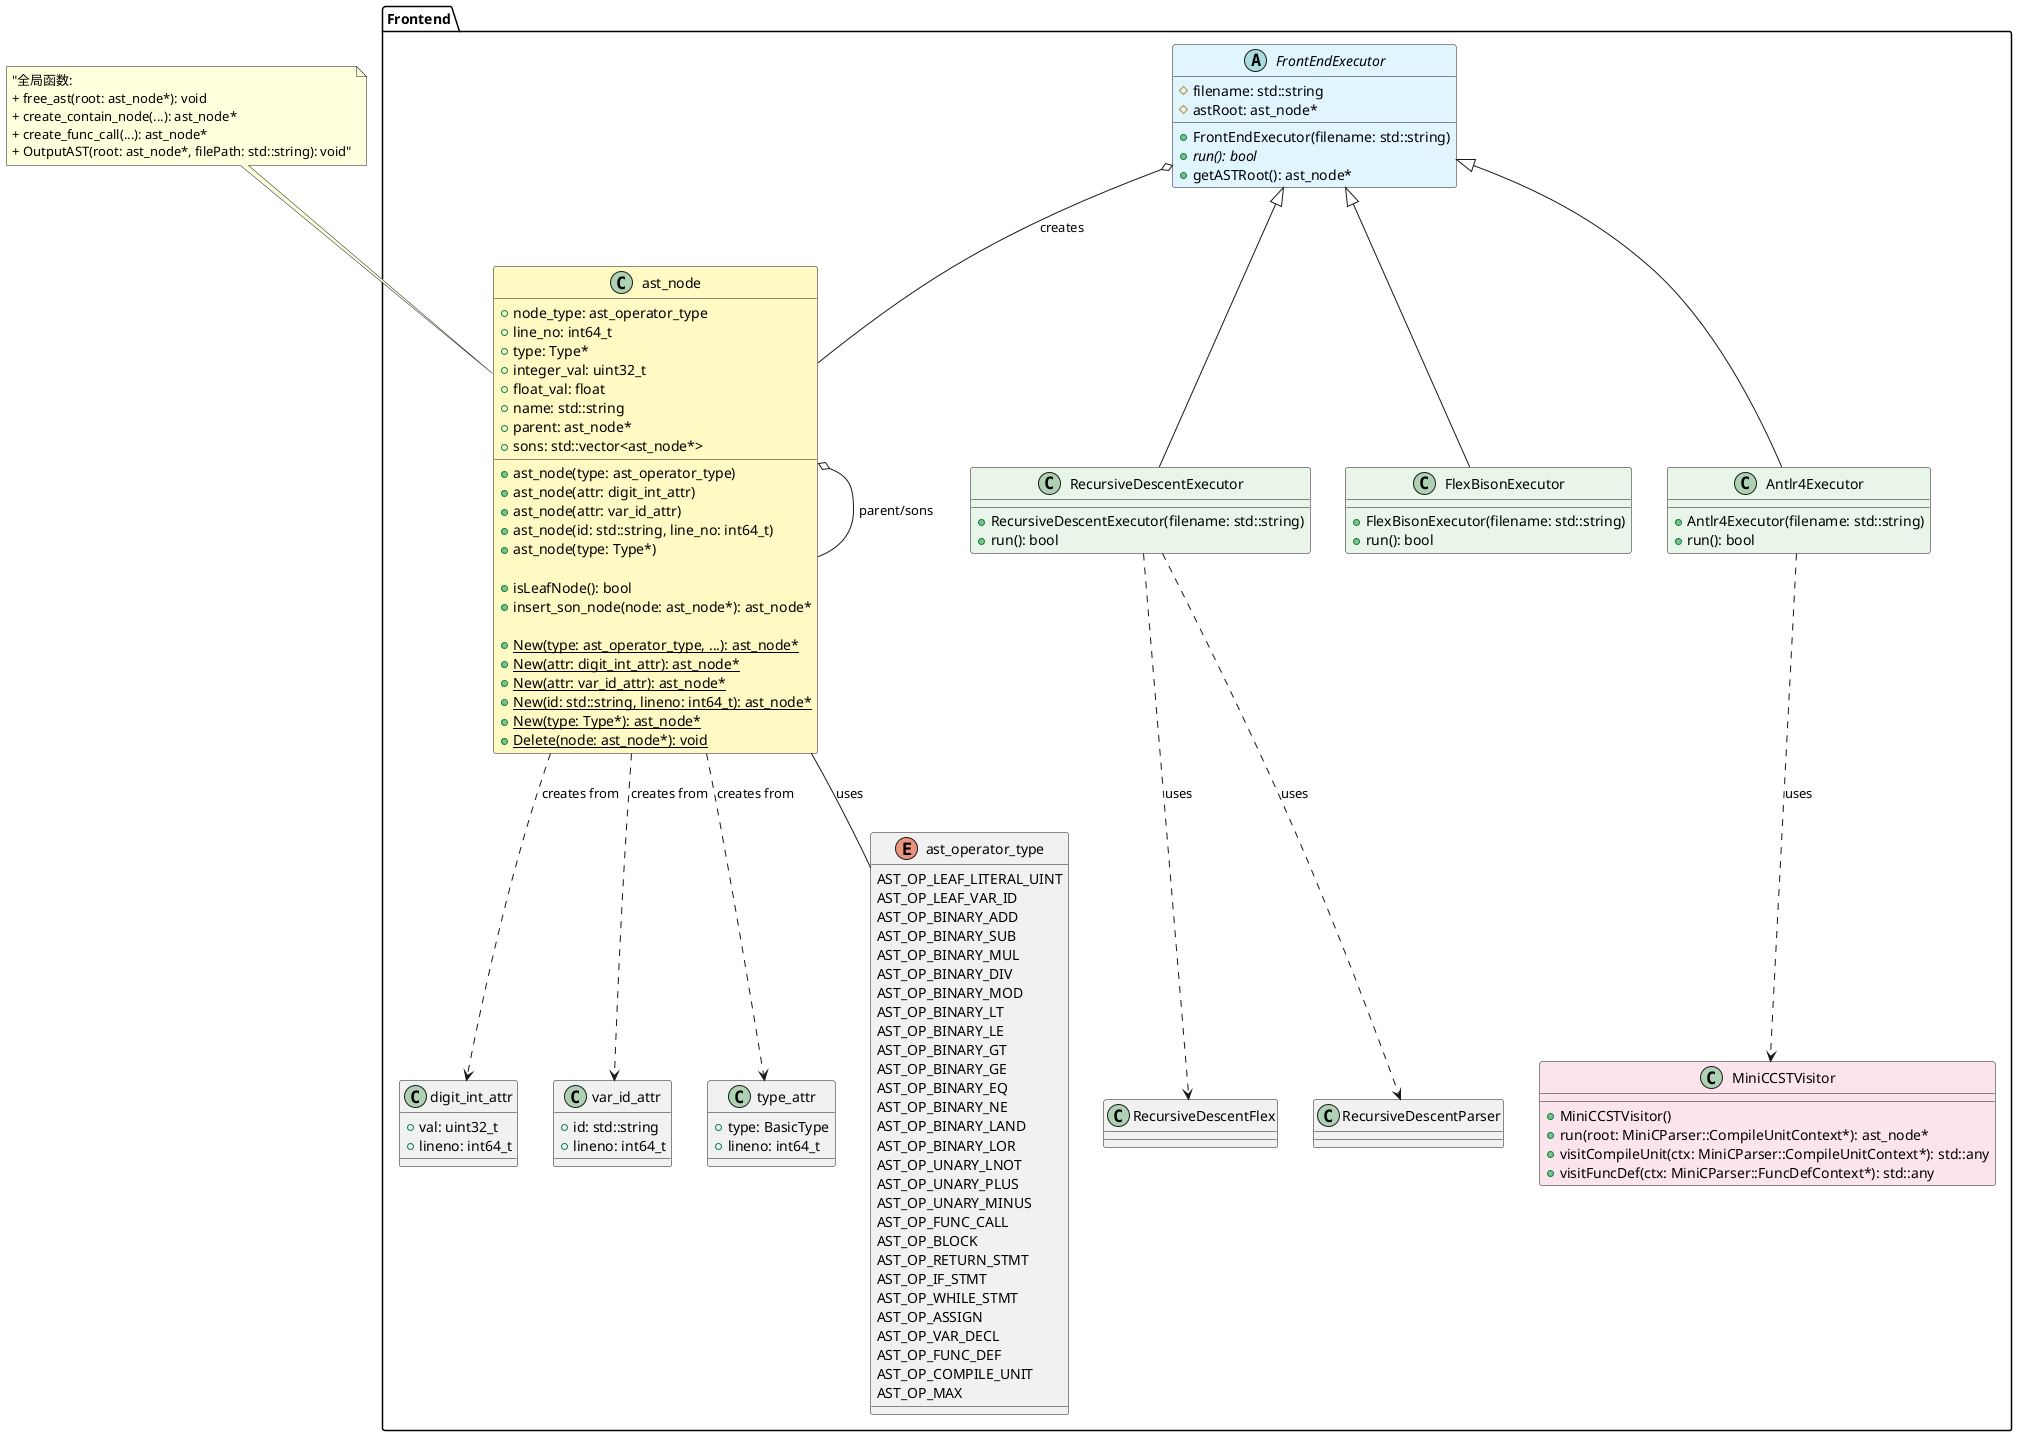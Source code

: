 @startuml Frontend Classes
!define LIGHTBLUE #E1F5FE
!define LIGHTGREEN #E8F5E8
!define LIGHTYELLOW #FFF9C4
!define LIGHTPINK #FCE4EC

package "Frontend" {
    
    ' 基础接口类
    abstract class FrontEndExecutor LIGHTBLUE {
        # filename: std::string
        # astRoot: ast_node*
        + FrontEndExecutor(filename: std::string)
        + {abstract} run(): bool
        + getASTRoot(): ast_node*
    }
    
    ' 具体实现类
    class Antlr4Executor LIGHTGREEN {
        + Antlr4Executor(filename: std::string)
        + run(): bool
    }
    
    class RecursiveDescentExecutor LIGHTGREEN {
        + RecursiveDescentExecutor(filename: std::string)
        + run(): bool
    }
    
    class FlexBisonExecutor LIGHTGREEN {
        + FlexBisonExecutor(filename: std::string)
        + run(): bool
    }
    
    ' AST 相关类
    class ast_node LIGHTYELLOW {
        + node_type: ast_operator_type
        + line_no: int64_t
        + type: Type*
        + integer_val: uint32_t
        + float_val: float
        + name: std::string
        + parent: ast_node*
        + sons: std::vector<ast_node*>
        
        + ast_node(type: ast_operator_type)
        + ast_node(attr: digit_int_attr)
        + ast_node(attr: var_id_attr)
        + ast_node(id: std::string, line_no: int64_t)
        + ast_node(type: Type*)
        
        + isLeafNode(): bool
        + insert_son_node(node: ast_node*): ast_node*
        
        + {static} New(type: ast_operator_type, ...): ast_node*
        + {static} New(attr: digit_int_attr): ast_node*
        + {static} New(attr: var_id_attr): ast_node*
        + {static} New(id: std::string, lineno: int64_t): ast_node*
        + {static} New(type: Type*): ast_node*
        + {static} Delete(node: ast_node*): void
    }
    
    ' Antlr4 相关类
    class MiniCCSTVisitor LIGHTPINK {
        + MiniCCSTVisitor()
        + run(root: MiniCParser::CompileUnitContext*): ast_node*
        + visitCompileUnit(ctx: MiniCParser::CompileUnitContext*): std::any
        + visitFuncDef(ctx: MiniCParser::FuncDefContext*): std::any
        ' ... 其他 visit 方法
    }
    
    ' 递归下降分析相关类
    class RecursiveDescentParser {
        ' 解析器相关方法
    }
    
    class RecursiveDescentFlex {
        ' 词法分析器相关方法
    }
    
    ' 枚举类型
    enum ast_operator_type {
        AST_OP_LEAF_LITERAL_UINT
        AST_OP_LEAF_VAR_ID
        AST_OP_BINARY_ADD
        AST_OP_BINARY_SUB
        AST_OP_BINARY_MUL
        AST_OP_BINARY_DIV
        AST_OP_BINARY_MOD
        AST_OP_BINARY_LT
        AST_OP_BINARY_LE
        AST_OP_BINARY_GT
        AST_OP_BINARY_GE
        AST_OP_BINARY_EQ
        AST_OP_BINARY_NE
        AST_OP_BINARY_LAND
        AST_OP_BINARY_LOR
        AST_OP_UNARY_LNOT
        AST_OP_UNARY_PLUS
        AST_OP_UNARY_MINUS
        AST_OP_FUNC_CALL
        AST_OP_BLOCK
        AST_OP_RETURN_STMT
        AST_OP_IF_STMT
        AST_OP_WHILE_STMT
        AST_OP_ASSIGN
        AST_OP_VAR_DECL
        AST_OP_FUNC_DEF
        AST_OP_COMPILE_UNIT
        AST_OP_MAX
    }
    
    ' 属性类型
    class digit_int_attr {
        + val: uint32_t
        + lineno: int64_t
    }
    
    class var_id_attr {
        + id: std::string
        + lineno: int64_t
    }
    
    class type_attr {
        + type: BasicType
        + lineno: int64_t
    }
}

' 工具函数（独立的函数）
note top of ast_node : "全局函数:\n+ free_ast(root: ast_node*): void\n+ create_contain_node(...): ast_node*\n+ create_func_call(...): ast_node*\n+ OutputAST(root: ast_node*, filePath: std::string): void"

' 继承关系
FrontEndExecutor <|-- Antlr4Executor
FrontEndExecutor <|-- RecursiveDescentExecutor  
FrontEndExecutor <|-- FlexBisonExecutor

' 依赖关系
FrontEndExecutor o-- ast_node : creates
Antlr4Executor ..> MiniCCSTVisitor : uses
RecursiveDescentExecutor ..> RecursiveDescentParser : uses
RecursiveDescentExecutor ..> RecursiveDescentFlex : uses

' AST 内部关系
ast_node o-- ast_node : parent/sons
ast_node -- ast_operator_type : uses

' 属性关系
ast_node ..> digit_int_attr : creates from
ast_node ..> var_id_attr : creates from
ast_node ..> type_attr : creates from

@enduml